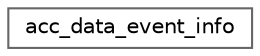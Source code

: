 digraph "Graphical Class Hierarchy"
{
 // LATEX_PDF_SIZE
  bgcolor="transparent";
  edge [fontname=Helvetica,fontsize=10,labelfontname=Helvetica,labelfontsize=10];
  node [fontname=Helvetica,fontsize=10,shape=box,height=0.2,width=0.4];
  rankdir="LR";
  Node0 [id="Node000000",label="acc_data_event_info",height=0.2,width=0.4,color="grey40", fillcolor="white", style="filled",URL="$structacc__data__event__info.html",tooltip=" "];
}
